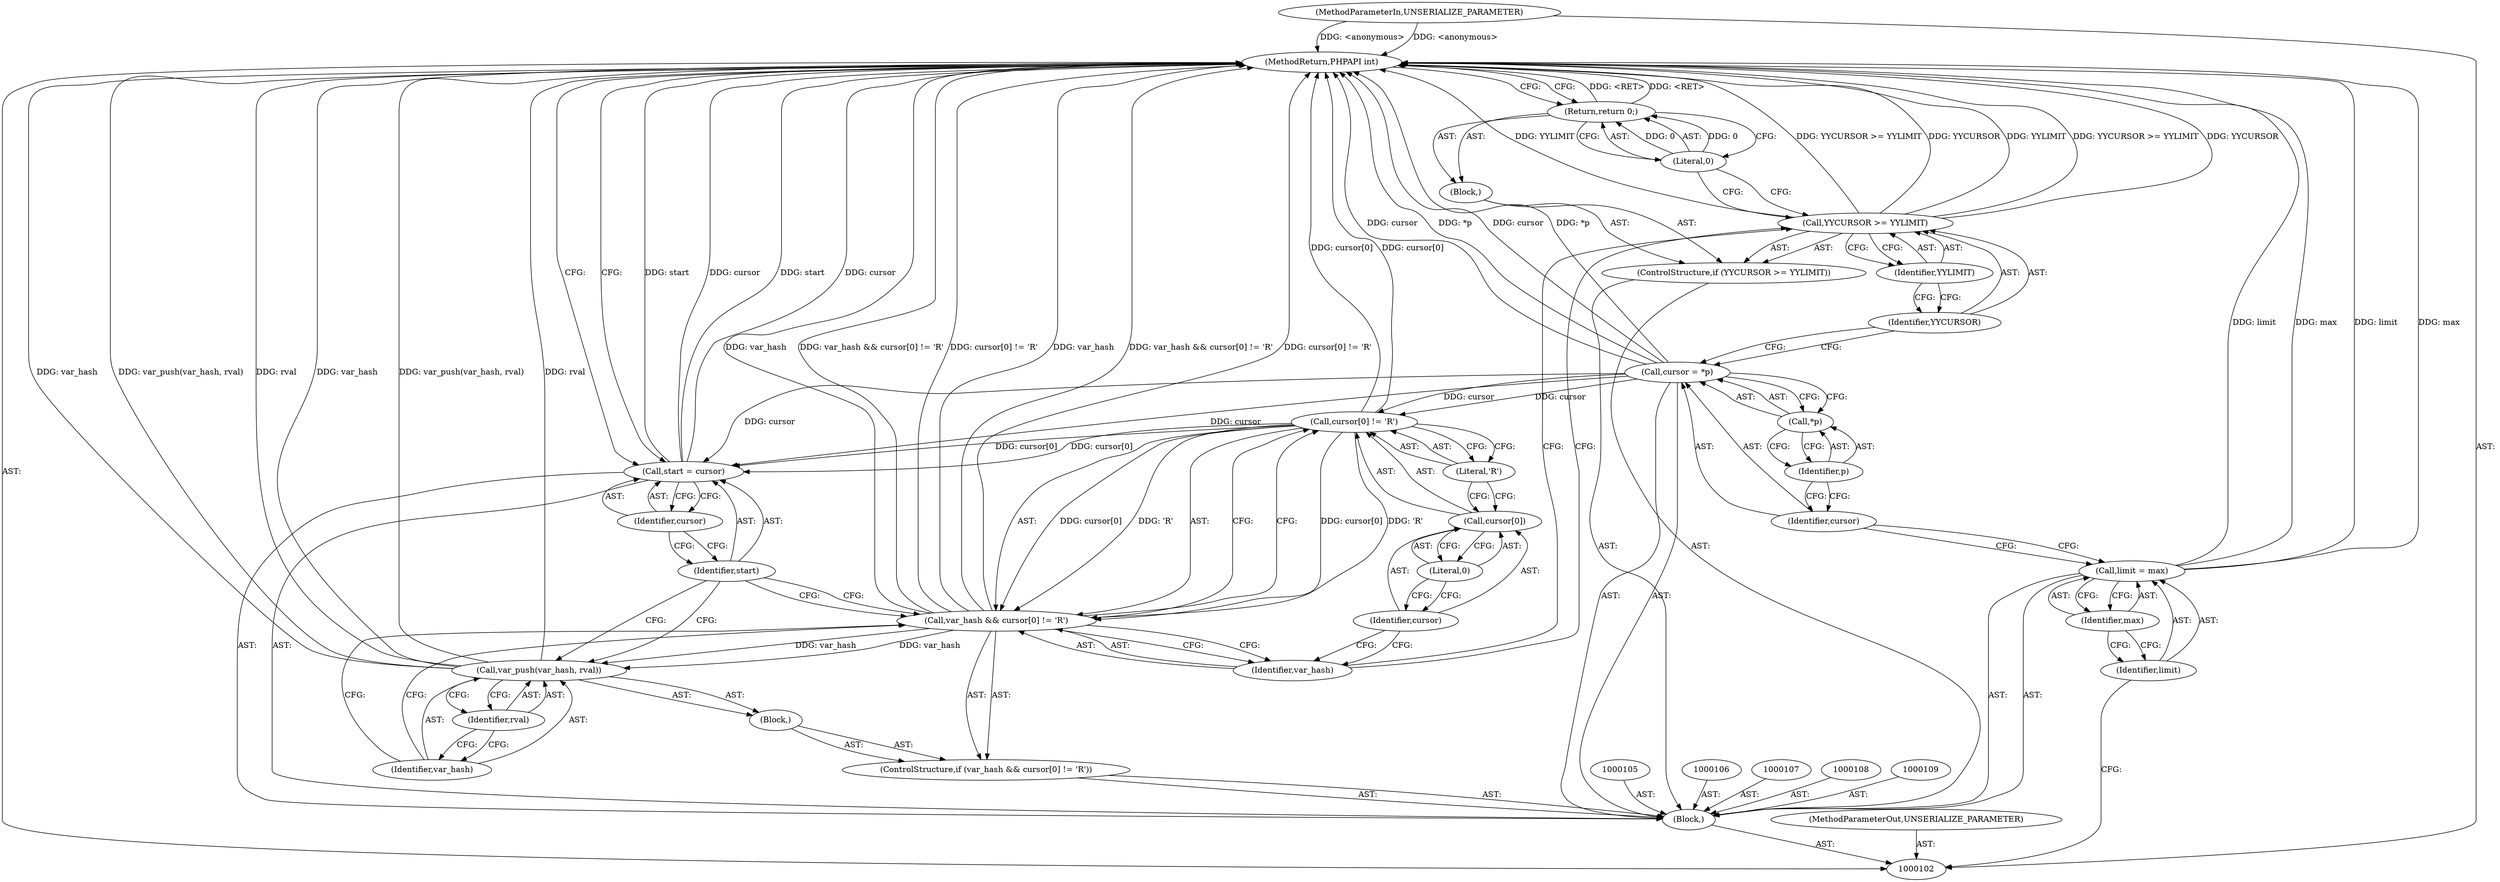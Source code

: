 digraph "0_php_630f9c33c23639de85c3fd306b209b538b73b4c9" {
"1000139" [label="(MethodReturn,PHPAPI int)"];
"1000103" [label="(MethodParameterIn,UNSERIALIZE_PARAMETER)"];
"1000183" [label="(MethodParameterOut,UNSERIALIZE_PARAMETER)"];
"1000122" [label="(Return,return 0;)"];
"1000123" [label="(Literal,0)"];
"1000124" [label="(ControlStructure,if (var_hash && cursor[0] != 'R'))"];
"1000127" [label="(Call,cursor[0] != 'R')"];
"1000128" [label="(Call,cursor[0])"];
"1000129" [label="(Identifier,cursor)"];
"1000130" [label="(Literal,0)"];
"1000131" [label="(Literal,'R')"];
"1000132" [label="(Block,)"];
"1000125" [label="(Call,var_hash && cursor[0] != 'R')"];
"1000126" [label="(Identifier,var_hash)"];
"1000134" [label="(Identifier,var_hash)"];
"1000133" [label="(Call,var_push(var_hash, rval))"];
"1000135" [label="(Identifier,rval)"];
"1000136" [label="(Call,start = cursor)"];
"1000137" [label="(Identifier,start)"];
"1000138" [label="(Identifier,cursor)"];
"1000104" [label="(Block,)"];
"1000110" [label="(Call,limit = max)"];
"1000111" [label="(Identifier,limit)"];
"1000112" [label="(Identifier,max)"];
"1000113" [label="(Call,cursor = *p)"];
"1000114" [label="(Identifier,cursor)"];
"1000115" [label="(Call,*p)"];
"1000116" [label="(Identifier,p)"];
"1000117" [label="(ControlStructure,if (YYCURSOR >= YYLIMIT))"];
"1000120" [label="(Identifier,YYLIMIT)"];
"1000121" [label="(Block,)"];
"1000118" [label="(Call,YYCURSOR >= YYLIMIT)"];
"1000119" [label="(Identifier,YYCURSOR)"];
"1000139" -> "1000102"  [label="AST: "];
"1000139" -> "1000122"  [label="CFG: "];
"1000139" -> "1000136"  [label="CFG: "];
"1000122" -> "1000139"  [label="DDG: <RET>"];
"1000125" -> "1000139"  [label="DDG: var_hash"];
"1000125" -> "1000139"  [label="DDG: var_hash && cursor[0] != 'R'"];
"1000125" -> "1000139"  [label="DDG: cursor[0] != 'R'"];
"1000113" -> "1000139"  [label="DDG: cursor"];
"1000113" -> "1000139"  [label="DDG: *p"];
"1000118" -> "1000139"  [label="DDG: YYCURSOR >= YYLIMIT"];
"1000118" -> "1000139"  [label="DDG: YYCURSOR"];
"1000118" -> "1000139"  [label="DDG: YYLIMIT"];
"1000110" -> "1000139"  [label="DDG: limit"];
"1000110" -> "1000139"  [label="DDG: max"];
"1000136" -> "1000139"  [label="DDG: start"];
"1000136" -> "1000139"  [label="DDG: cursor"];
"1000103" -> "1000139"  [label="DDG: <anonymous>"];
"1000133" -> "1000139"  [label="DDG: var_hash"];
"1000133" -> "1000139"  [label="DDG: var_push(var_hash, rval)"];
"1000133" -> "1000139"  [label="DDG: rval"];
"1000127" -> "1000139"  [label="DDG: cursor[0]"];
"1000103" -> "1000102"  [label="AST: "];
"1000103" -> "1000139"  [label="DDG: <anonymous>"];
"1000183" -> "1000102"  [label="AST: "];
"1000122" -> "1000121"  [label="AST: "];
"1000122" -> "1000123"  [label="CFG: "];
"1000123" -> "1000122"  [label="AST: "];
"1000139" -> "1000122"  [label="CFG: "];
"1000122" -> "1000139"  [label="DDG: <RET>"];
"1000123" -> "1000122"  [label="DDG: 0"];
"1000123" -> "1000122"  [label="AST: "];
"1000123" -> "1000118"  [label="CFG: "];
"1000122" -> "1000123"  [label="CFG: "];
"1000123" -> "1000122"  [label="DDG: 0"];
"1000124" -> "1000104"  [label="AST: "];
"1000125" -> "1000124"  [label="AST: "];
"1000132" -> "1000124"  [label="AST: "];
"1000127" -> "1000125"  [label="AST: "];
"1000127" -> "1000131"  [label="CFG: "];
"1000128" -> "1000127"  [label="AST: "];
"1000131" -> "1000127"  [label="AST: "];
"1000125" -> "1000127"  [label="CFG: "];
"1000127" -> "1000139"  [label="DDG: cursor[0]"];
"1000127" -> "1000125"  [label="DDG: cursor[0]"];
"1000127" -> "1000125"  [label="DDG: 'R'"];
"1000113" -> "1000127"  [label="DDG: cursor"];
"1000127" -> "1000136"  [label="DDG: cursor[0]"];
"1000128" -> "1000127"  [label="AST: "];
"1000128" -> "1000130"  [label="CFG: "];
"1000129" -> "1000128"  [label="AST: "];
"1000130" -> "1000128"  [label="AST: "];
"1000131" -> "1000128"  [label="CFG: "];
"1000129" -> "1000128"  [label="AST: "];
"1000129" -> "1000126"  [label="CFG: "];
"1000130" -> "1000129"  [label="CFG: "];
"1000130" -> "1000128"  [label="AST: "];
"1000130" -> "1000129"  [label="CFG: "];
"1000128" -> "1000130"  [label="CFG: "];
"1000131" -> "1000127"  [label="AST: "];
"1000131" -> "1000128"  [label="CFG: "];
"1000127" -> "1000131"  [label="CFG: "];
"1000132" -> "1000124"  [label="AST: "];
"1000133" -> "1000132"  [label="AST: "];
"1000125" -> "1000124"  [label="AST: "];
"1000125" -> "1000126"  [label="CFG: "];
"1000125" -> "1000127"  [label="CFG: "];
"1000126" -> "1000125"  [label="AST: "];
"1000127" -> "1000125"  [label="AST: "];
"1000134" -> "1000125"  [label="CFG: "];
"1000137" -> "1000125"  [label="CFG: "];
"1000125" -> "1000139"  [label="DDG: var_hash"];
"1000125" -> "1000139"  [label="DDG: var_hash && cursor[0] != 'R'"];
"1000125" -> "1000139"  [label="DDG: cursor[0] != 'R'"];
"1000127" -> "1000125"  [label="DDG: cursor[0]"];
"1000127" -> "1000125"  [label="DDG: 'R'"];
"1000125" -> "1000133"  [label="DDG: var_hash"];
"1000126" -> "1000125"  [label="AST: "];
"1000126" -> "1000118"  [label="CFG: "];
"1000129" -> "1000126"  [label="CFG: "];
"1000125" -> "1000126"  [label="CFG: "];
"1000134" -> "1000133"  [label="AST: "];
"1000134" -> "1000125"  [label="CFG: "];
"1000135" -> "1000134"  [label="CFG: "];
"1000133" -> "1000132"  [label="AST: "];
"1000133" -> "1000135"  [label="CFG: "];
"1000134" -> "1000133"  [label="AST: "];
"1000135" -> "1000133"  [label="AST: "];
"1000137" -> "1000133"  [label="CFG: "];
"1000133" -> "1000139"  [label="DDG: var_hash"];
"1000133" -> "1000139"  [label="DDG: var_push(var_hash, rval)"];
"1000133" -> "1000139"  [label="DDG: rval"];
"1000125" -> "1000133"  [label="DDG: var_hash"];
"1000135" -> "1000133"  [label="AST: "];
"1000135" -> "1000134"  [label="CFG: "];
"1000133" -> "1000135"  [label="CFG: "];
"1000136" -> "1000104"  [label="AST: "];
"1000136" -> "1000138"  [label="CFG: "];
"1000137" -> "1000136"  [label="AST: "];
"1000138" -> "1000136"  [label="AST: "];
"1000139" -> "1000136"  [label="CFG: "];
"1000136" -> "1000139"  [label="DDG: start"];
"1000136" -> "1000139"  [label="DDG: cursor"];
"1000113" -> "1000136"  [label="DDG: cursor"];
"1000127" -> "1000136"  [label="DDG: cursor[0]"];
"1000137" -> "1000136"  [label="AST: "];
"1000137" -> "1000133"  [label="CFG: "];
"1000137" -> "1000125"  [label="CFG: "];
"1000138" -> "1000137"  [label="CFG: "];
"1000138" -> "1000136"  [label="AST: "];
"1000138" -> "1000137"  [label="CFG: "];
"1000136" -> "1000138"  [label="CFG: "];
"1000104" -> "1000102"  [label="AST: "];
"1000105" -> "1000104"  [label="AST: "];
"1000106" -> "1000104"  [label="AST: "];
"1000107" -> "1000104"  [label="AST: "];
"1000108" -> "1000104"  [label="AST: "];
"1000109" -> "1000104"  [label="AST: "];
"1000110" -> "1000104"  [label="AST: "];
"1000113" -> "1000104"  [label="AST: "];
"1000117" -> "1000104"  [label="AST: "];
"1000124" -> "1000104"  [label="AST: "];
"1000136" -> "1000104"  [label="AST: "];
"1000110" -> "1000104"  [label="AST: "];
"1000110" -> "1000112"  [label="CFG: "];
"1000111" -> "1000110"  [label="AST: "];
"1000112" -> "1000110"  [label="AST: "];
"1000114" -> "1000110"  [label="CFG: "];
"1000110" -> "1000139"  [label="DDG: limit"];
"1000110" -> "1000139"  [label="DDG: max"];
"1000111" -> "1000110"  [label="AST: "];
"1000111" -> "1000102"  [label="CFG: "];
"1000112" -> "1000111"  [label="CFG: "];
"1000112" -> "1000110"  [label="AST: "];
"1000112" -> "1000111"  [label="CFG: "];
"1000110" -> "1000112"  [label="CFG: "];
"1000113" -> "1000104"  [label="AST: "];
"1000113" -> "1000115"  [label="CFG: "];
"1000114" -> "1000113"  [label="AST: "];
"1000115" -> "1000113"  [label="AST: "];
"1000119" -> "1000113"  [label="CFG: "];
"1000113" -> "1000139"  [label="DDG: cursor"];
"1000113" -> "1000139"  [label="DDG: *p"];
"1000113" -> "1000127"  [label="DDG: cursor"];
"1000113" -> "1000136"  [label="DDG: cursor"];
"1000114" -> "1000113"  [label="AST: "];
"1000114" -> "1000110"  [label="CFG: "];
"1000116" -> "1000114"  [label="CFG: "];
"1000115" -> "1000113"  [label="AST: "];
"1000115" -> "1000116"  [label="CFG: "];
"1000116" -> "1000115"  [label="AST: "];
"1000113" -> "1000115"  [label="CFG: "];
"1000116" -> "1000115"  [label="AST: "];
"1000116" -> "1000114"  [label="CFG: "];
"1000115" -> "1000116"  [label="CFG: "];
"1000117" -> "1000104"  [label="AST: "];
"1000118" -> "1000117"  [label="AST: "];
"1000121" -> "1000117"  [label="AST: "];
"1000120" -> "1000118"  [label="AST: "];
"1000120" -> "1000119"  [label="CFG: "];
"1000118" -> "1000120"  [label="CFG: "];
"1000121" -> "1000117"  [label="AST: "];
"1000122" -> "1000121"  [label="AST: "];
"1000118" -> "1000117"  [label="AST: "];
"1000118" -> "1000120"  [label="CFG: "];
"1000119" -> "1000118"  [label="AST: "];
"1000120" -> "1000118"  [label="AST: "];
"1000123" -> "1000118"  [label="CFG: "];
"1000126" -> "1000118"  [label="CFG: "];
"1000118" -> "1000139"  [label="DDG: YYCURSOR >= YYLIMIT"];
"1000118" -> "1000139"  [label="DDG: YYCURSOR"];
"1000118" -> "1000139"  [label="DDG: YYLIMIT"];
"1000119" -> "1000118"  [label="AST: "];
"1000119" -> "1000113"  [label="CFG: "];
"1000120" -> "1000119"  [label="CFG: "];
}
